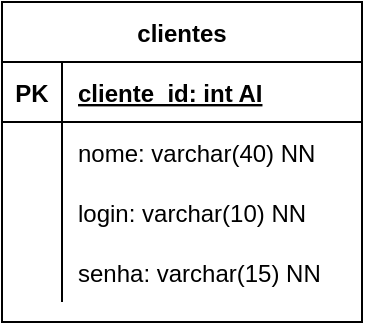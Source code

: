 <mxfile version="14.9.4" type="device"><diagram id="j3QqrYR_ygEQxhfmNgG_" name="Page-1"><mxGraphModel dx="454" dy="604" grid="1" gridSize="10" guides="1" tooltips="1" connect="1" arrows="1" fold="1" page="1" pageScale="1" pageWidth="827" pageHeight="1169" math="0" shadow="0"><root><mxCell id="0"/><mxCell id="1" parent="0"/><mxCell id="3SQYEJucmtSyxwXa6Wqg-1" value="clientes" style="shape=table;startSize=30;container=1;collapsible=1;childLayout=tableLayout;fixedRows=1;rowLines=0;fontStyle=1;align=center;resizeLast=1;" vertex="1" parent="1"><mxGeometry x="80" y="230" width="180" height="160" as="geometry"/></mxCell><mxCell id="3SQYEJucmtSyxwXa6Wqg-2" value="" style="shape=partialRectangle;collapsible=0;dropTarget=0;pointerEvents=0;fillColor=none;top=0;left=0;bottom=1;right=0;points=[[0,0.5],[1,0.5]];portConstraint=eastwest;" vertex="1" parent="3SQYEJucmtSyxwXa6Wqg-1"><mxGeometry y="30" width="180" height="30" as="geometry"/></mxCell><mxCell id="3SQYEJucmtSyxwXa6Wqg-3" value="PK" style="shape=partialRectangle;connectable=0;fillColor=none;top=0;left=0;bottom=0;right=0;fontStyle=1;overflow=hidden;" vertex="1" parent="3SQYEJucmtSyxwXa6Wqg-2"><mxGeometry width="30" height="30" as="geometry"/></mxCell><mxCell id="3SQYEJucmtSyxwXa6Wqg-4" value="cliente_id: int AI" style="shape=partialRectangle;connectable=0;fillColor=none;top=0;left=0;bottom=0;right=0;align=left;spacingLeft=6;fontStyle=5;overflow=hidden;" vertex="1" parent="3SQYEJucmtSyxwXa6Wqg-2"><mxGeometry x="30" width="150" height="30" as="geometry"/></mxCell><mxCell id="3SQYEJucmtSyxwXa6Wqg-5" value="" style="shape=partialRectangle;collapsible=0;dropTarget=0;pointerEvents=0;fillColor=none;top=0;left=0;bottom=0;right=0;points=[[0,0.5],[1,0.5]];portConstraint=eastwest;" vertex="1" parent="3SQYEJucmtSyxwXa6Wqg-1"><mxGeometry y="60" width="180" height="30" as="geometry"/></mxCell><mxCell id="3SQYEJucmtSyxwXa6Wqg-6" value="" style="shape=partialRectangle;connectable=0;fillColor=none;top=0;left=0;bottom=0;right=0;editable=1;overflow=hidden;" vertex="1" parent="3SQYEJucmtSyxwXa6Wqg-5"><mxGeometry width="30" height="30" as="geometry"/></mxCell><mxCell id="3SQYEJucmtSyxwXa6Wqg-7" value="nome: varchar(40) NN" style="shape=partialRectangle;connectable=0;fillColor=none;top=0;left=0;bottom=0;right=0;align=left;spacingLeft=6;overflow=hidden;" vertex="1" parent="3SQYEJucmtSyxwXa6Wqg-5"><mxGeometry x="30" width="150" height="30" as="geometry"/></mxCell><mxCell id="3SQYEJucmtSyxwXa6Wqg-8" value="" style="shape=partialRectangle;collapsible=0;dropTarget=0;pointerEvents=0;fillColor=none;top=0;left=0;bottom=0;right=0;points=[[0,0.5],[1,0.5]];portConstraint=eastwest;" vertex="1" parent="3SQYEJucmtSyxwXa6Wqg-1"><mxGeometry y="90" width="180" height="30" as="geometry"/></mxCell><mxCell id="3SQYEJucmtSyxwXa6Wqg-9" value="" style="shape=partialRectangle;connectable=0;fillColor=none;top=0;left=0;bottom=0;right=0;editable=1;overflow=hidden;" vertex="1" parent="3SQYEJucmtSyxwXa6Wqg-8"><mxGeometry width="30" height="30" as="geometry"/></mxCell><mxCell id="3SQYEJucmtSyxwXa6Wqg-10" value="login: varchar(10) NN" style="shape=partialRectangle;connectable=0;fillColor=none;top=0;left=0;bottom=0;right=0;align=left;spacingLeft=6;overflow=hidden;" vertex="1" parent="3SQYEJucmtSyxwXa6Wqg-8"><mxGeometry x="30" width="150" height="30" as="geometry"/></mxCell><mxCell id="3SQYEJucmtSyxwXa6Wqg-11" value="" style="shape=partialRectangle;collapsible=0;dropTarget=0;pointerEvents=0;fillColor=none;top=0;left=0;bottom=0;right=0;points=[[0,0.5],[1,0.5]];portConstraint=eastwest;" vertex="1" parent="3SQYEJucmtSyxwXa6Wqg-1"><mxGeometry y="120" width="180" height="30" as="geometry"/></mxCell><mxCell id="3SQYEJucmtSyxwXa6Wqg-12" value="" style="shape=partialRectangle;connectable=0;fillColor=none;top=0;left=0;bottom=0;right=0;editable=1;overflow=hidden;" vertex="1" parent="3SQYEJucmtSyxwXa6Wqg-11"><mxGeometry width="30" height="30" as="geometry"/></mxCell><mxCell id="3SQYEJucmtSyxwXa6Wqg-13" value="senha: varchar(15) NN" style="shape=partialRectangle;connectable=0;fillColor=none;top=0;left=0;bottom=0;right=0;align=left;spacingLeft=6;overflow=hidden;" vertex="1" parent="3SQYEJucmtSyxwXa6Wqg-11"><mxGeometry x="30" width="150" height="30" as="geometry"/></mxCell></root></mxGraphModel></diagram></mxfile>
